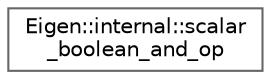 digraph "类继承关系图"
{
 // LATEX_PDF_SIZE
  bgcolor="transparent";
  edge [fontname=Helvetica,fontsize=10,labelfontname=Helvetica,labelfontsize=10];
  node [fontname=Helvetica,fontsize=10,shape=box,height=0.2,width=0.4];
  rankdir="LR";
  Node0 [id="Node000000",label="Eigen::internal::scalar\l_boolean_and_op",height=0.2,width=0.4,color="grey40", fillcolor="white", style="filled",URL="$struct_eigen_1_1internal_1_1scalar__boolean__and__op.html",tooltip=" "];
}
